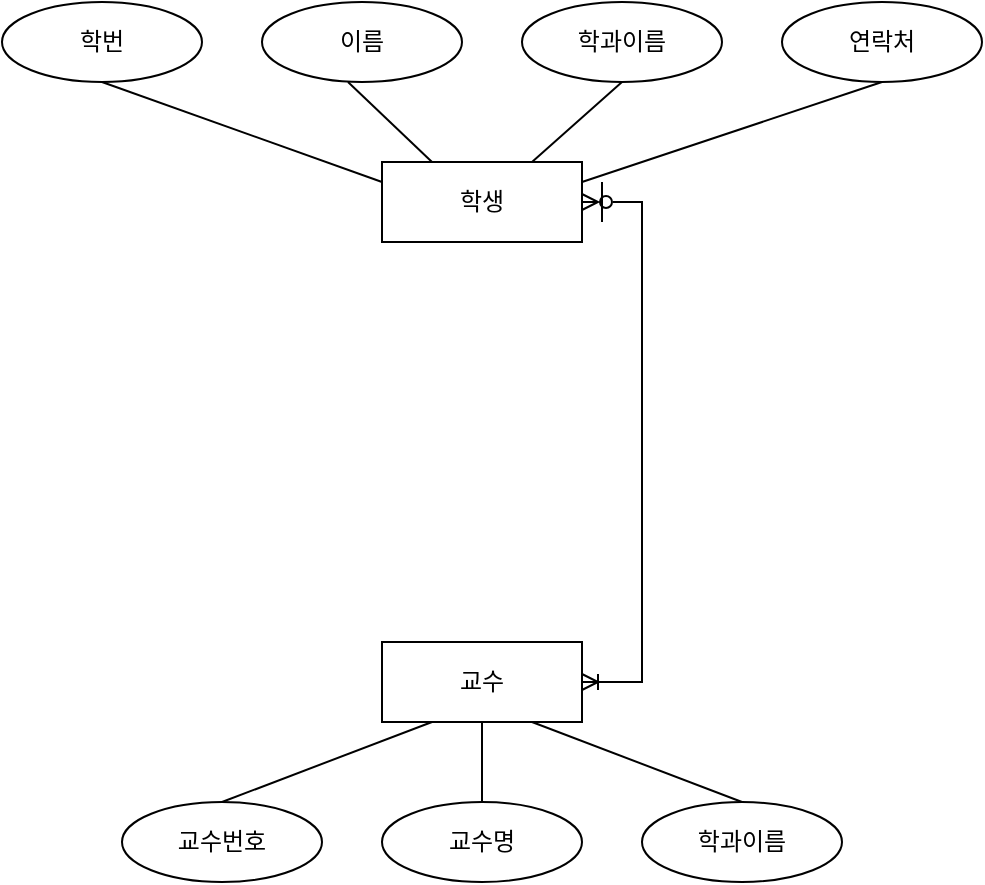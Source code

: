 <mxfile version="21.6.5" type="github">
  <diagram name="페이지-1" id="uhtpTnAYW17Pt8Ob1MO2">
    <mxGraphModel dx="1434" dy="756" grid="1" gridSize="10" guides="1" tooltips="1" connect="1" arrows="1" fold="1" page="1" pageScale="1" pageWidth="827" pageHeight="1169" math="0" shadow="0">
      <root>
        <mxCell id="0" />
        <mxCell id="1" parent="0" />
        <mxCell id="7MxWJE5JX8320T1vLijx-1" value="이름" style="whiteSpace=wrap;html=1;align=center;perimeterSpacing=0;rounded=1;arcSize=200;absoluteArcSize=0;" vertex="1" parent="1">
          <mxGeometry x="310" y="160" width="100" height="40" as="geometry" />
        </mxCell>
        <mxCell id="7MxWJE5JX8320T1vLijx-2" value="학과이름" style="whiteSpace=wrap;html=1;align=center;perimeterSpacing=0;rounded=1;arcSize=200;absoluteArcSize=0;" vertex="1" parent="1">
          <mxGeometry x="440" y="160" width="100" height="40" as="geometry" />
        </mxCell>
        <mxCell id="7MxWJE5JX8320T1vLijx-3" value="학번" style="whiteSpace=wrap;html=1;align=center;perimeterSpacing=0;rounded=1;arcSize=200;absoluteArcSize=0;" vertex="1" parent="1">
          <mxGeometry x="180" y="160" width="100" height="40" as="geometry" />
        </mxCell>
        <mxCell id="7MxWJE5JX8320T1vLijx-4" value="연락처" style="whiteSpace=wrap;html=1;align=center;perimeterSpacing=0;rounded=1;arcSize=200;absoluteArcSize=0;" vertex="1" parent="1">
          <mxGeometry x="570" y="160" width="100" height="40" as="geometry" />
        </mxCell>
        <mxCell id="7MxWJE5JX8320T1vLijx-5" value="교수번호" style="whiteSpace=wrap;html=1;align=center;perimeterSpacing=0;rounded=1;arcSize=200;absoluteArcSize=0;" vertex="1" parent="1">
          <mxGeometry x="240" y="560" width="100" height="40" as="geometry" />
        </mxCell>
        <mxCell id="7MxWJE5JX8320T1vLijx-6" value="교수명" style="whiteSpace=wrap;html=1;align=center;perimeterSpacing=0;rounded=1;arcSize=200;absoluteArcSize=0;" vertex="1" parent="1">
          <mxGeometry x="370" y="560" width="100" height="40" as="geometry" />
        </mxCell>
        <mxCell id="7MxWJE5JX8320T1vLijx-8" value="학과이름" style="whiteSpace=wrap;html=1;align=center;perimeterSpacing=0;rounded=1;arcSize=200;absoluteArcSize=0;" vertex="1" parent="1">
          <mxGeometry x="500" y="560" width="100" height="40" as="geometry" />
        </mxCell>
        <mxCell id="7MxWJE5JX8320T1vLijx-9" value="학생" style="whiteSpace=wrap;html=1;align=center;" vertex="1" parent="1">
          <mxGeometry x="370" y="240" width="100" height="40" as="geometry" />
        </mxCell>
        <mxCell id="7MxWJE5JX8320T1vLijx-10" value="교수" style="whiteSpace=wrap;html=1;align=center;" vertex="1" parent="1">
          <mxGeometry x="370" y="480" width="100" height="40" as="geometry" />
        </mxCell>
        <mxCell id="7MxWJE5JX8320T1vLijx-16" value="" style="endArrow=none;html=1;rounded=0;exitX=0.5;exitY=1;exitDx=0;exitDy=0;entryX=0;entryY=0.25;entryDx=0;entryDy=0;" edge="1" parent="1" source="7MxWJE5JX8320T1vLijx-3" target="7MxWJE5JX8320T1vLijx-9">
          <mxGeometry relative="1" as="geometry">
            <mxPoint x="330" y="390" as="sourcePoint" />
            <mxPoint x="490" y="390" as="targetPoint" />
          </mxGeometry>
        </mxCell>
        <mxCell id="7MxWJE5JX8320T1vLijx-19" value="" style="edgeStyle=entityRelationEdgeStyle;fontSize=12;html=1;endArrow=ERoneToMany;startArrow=ERzeroToMany;rounded=0;entryX=1;entryY=0.5;entryDx=0;entryDy=0;startFill=0;endFill=0;" edge="1" parent="1" target="7MxWJE5JX8320T1vLijx-10">
          <mxGeometry width="100" height="100" relative="1" as="geometry">
            <mxPoint x="470" y="260" as="sourcePoint" />
            <mxPoint x="590" y="480" as="targetPoint" />
          </mxGeometry>
        </mxCell>
        <mxCell id="7MxWJE5JX8320T1vLijx-21" value="" style="endArrow=none;html=1;rounded=0;" edge="1" parent="1">
          <mxGeometry relative="1" as="geometry">
            <mxPoint x="480" y="250" as="sourcePoint" />
            <mxPoint x="480" y="270" as="targetPoint" />
          </mxGeometry>
        </mxCell>
        <mxCell id="7MxWJE5JX8320T1vLijx-22" value="" style="endArrow=none;html=1;rounded=0;exitX=0.43;exitY=1;exitDx=0;exitDy=0;entryX=0.25;entryY=0;entryDx=0;entryDy=0;exitPerimeter=0;" edge="1" parent="1" source="7MxWJE5JX8320T1vLijx-1" target="7MxWJE5JX8320T1vLijx-9">
          <mxGeometry relative="1" as="geometry">
            <mxPoint x="280" y="200" as="sourcePoint" />
            <mxPoint x="420" y="240" as="targetPoint" />
          </mxGeometry>
        </mxCell>
        <mxCell id="7MxWJE5JX8320T1vLijx-23" value="" style="endArrow=none;html=1;rounded=0;exitX=0.5;exitY=1;exitDx=0;exitDy=0;entryX=0.75;entryY=0;entryDx=0;entryDy=0;" edge="1" parent="1" source="7MxWJE5JX8320T1vLijx-2" target="7MxWJE5JX8320T1vLijx-9">
          <mxGeometry relative="1" as="geometry">
            <mxPoint x="410" y="200" as="sourcePoint" />
            <mxPoint x="477" y="240" as="targetPoint" />
          </mxGeometry>
        </mxCell>
        <mxCell id="7MxWJE5JX8320T1vLijx-24" value="" style="endArrow=none;html=1;rounded=0;exitX=0.5;exitY=1;exitDx=0;exitDy=0;entryX=1;entryY=0.25;entryDx=0;entryDy=0;" edge="1" parent="1" source="7MxWJE5JX8320T1vLijx-4" target="7MxWJE5JX8320T1vLijx-9">
          <mxGeometry relative="1" as="geometry">
            <mxPoint x="530" y="200" as="sourcePoint" />
            <mxPoint x="470" y="240" as="targetPoint" />
          </mxGeometry>
        </mxCell>
        <mxCell id="7MxWJE5JX8320T1vLijx-25" value="" style="endArrow=none;html=1;rounded=0;exitX=0.5;exitY=0;exitDx=0;exitDy=0;entryX=0.75;entryY=1;entryDx=0;entryDy=0;" edge="1" parent="1" source="7MxWJE5JX8320T1vLijx-8" target="7MxWJE5JX8320T1vLijx-10">
          <mxGeometry relative="1" as="geometry">
            <mxPoint x="620" y="500" as="sourcePoint" />
            <mxPoint x="470" y="550" as="targetPoint" />
          </mxGeometry>
        </mxCell>
        <mxCell id="7MxWJE5JX8320T1vLijx-26" value="" style="endArrow=none;html=1;rounded=0;exitX=0.25;exitY=1;exitDx=0;exitDy=0;entryX=0.5;entryY=0;entryDx=0;entryDy=0;" edge="1" parent="1" source="7MxWJE5JX8320T1vLijx-10" target="7MxWJE5JX8320T1vLijx-5">
          <mxGeometry relative="1" as="geometry">
            <mxPoint x="400" y="560" as="sourcePoint" />
            <mxPoint x="320" y="520" as="targetPoint" />
          </mxGeometry>
        </mxCell>
        <mxCell id="7MxWJE5JX8320T1vLijx-27" value="" style="endArrow=none;html=1;rounded=0;exitX=0.5;exitY=0;exitDx=0;exitDy=0;entryX=0.75;entryY=1;entryDx=0;entryDy=0;" edge="1" parent="1" source="7MxWJE5JX8320T1vLijx-6">
          <mxGeometry relative="1" as="geometry">
            <mxPoint x="525" y="560" as="sourcePoint" />
            <mxPoint x="420" y="520" as="targetPoint" />
          </mxGeometry>
        </mxCell>
      </root>
    </mxGraphModel>
  </diagram>
</mxfile>
